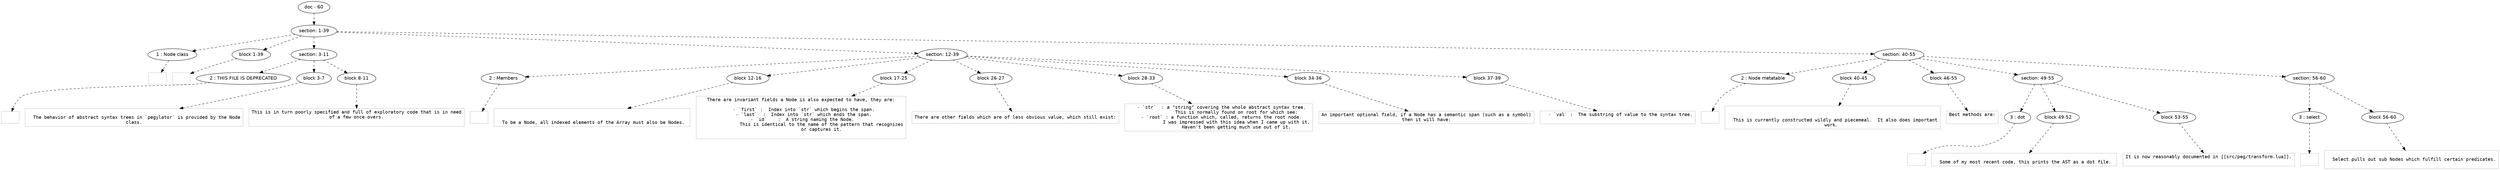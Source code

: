 digraph hierarchy {

node [fontname=Helvetica]
edge [style=dashed]

doc_0 [label="doc - 60"]


doc_0 -> { section_1}
{rank=same; section_1}

section_1 [label="section: 1-39"]


section_1 -> { header_2 block_3 section_4 section_5 section_6}
{rank=same; header_2 block_3 section_4 section_5 section_6}

header_2 [label="1 : Node class"]

block_3 [label="block 1-39"]

section_4 [label="section: 3-11"]

section_5 [label="section: 12-39"]

section_6 [label="section: 40-55"]


header_2 -> leaf_7
leaf_7  [color=Gray,shape=rectangle,fontname=Inconsolata,label=""]
block_3 -> leaf_8
leaf_8  [color=Gray,shape=rectangle,fontname=Inconsolata,label=""]
section_4 -> { header_9 block_10 block_11}
{rank=same; header_9 block_10 block_11}

header_9 [label="2 : THIS FILE IS DEPRECATED"]

block_10 [label="block 3-7"]

block_11 [label="block 8-11"]


header_9 -> leaf_12
leaf_12  [color=Gray,shape=rectangle,fontname=Inconsolata,label=""]
block_10 -> leaf_13
leaf_13  [color=Gray,shape=rectangle,fontname=Inconsolata,label="
  The behavior of abstract syntax trees in `pegylator` is provided by the Node
class.
"]
block_11 -> leaf_14
leaf_14  [color=Gray,shape=rectangle,fontname=Inconsolata,label="This is in turn poorly specified and full of exploratory code that is in need
of a few once-overs.

"]
section_5 -> { header_15 block_16 block_17 block_18 block_19 block_20 block_21}
{rank=same; header_15 block_16 block_17 block_18 block_19 block_20 block_21}

header_15 [label="2 : Members"]

block_16 [label="block 12-16"]

block_17 [label="block 17-25"]

block_18 [label="block 26-27"]

block_19 [label="block 28-33"]

block_20 [label="block 34-36"]

block_21 [label="block 37-39"]


header_15 -> leaf_22
leaf_22  [color=Gray,shape=rectangle,fontname=Inconsolata,label=""]
block_16 -> leaf_23
leaf_23  [color=Gray,shape=rectangle,fontname=Inconsolata,label="

  To be a Node, all indexed elements of the Array must also be Nodes. 
"]
block_17 -> leaf_24
leaf_24  [color=Gray,shape=rectangle,fontname=Inconsolata,label="There are invariant fields a Node is also expected to have, they are:
 
  - `first` :  Index into `str` which begins the span.
  - `last`  :  Index into `str` which ends the span.
  - `id`    :  A string naming the Node. 
               This is identical to the name of the pattern that recognizes
               or captures it.

"]
block_18 -> leaf_25
leaf_25  [color=Gray,shape=rectangle,fontname=Inconsolata,label="There are other fields which are of less obvious value, which still exist:
"]
block_19 -> leaf_26
leaf_26  [color=Gray,shape=rectangle,fontname=Inconsolata,label="  - `str`  : a \"string\" covering the whole abstract syntax tree.
             This is normally found on root for which see:
  - `root` : a function which, called, returns the root node.
             I was impressed with this idea when I came up with it.
             Haven't been getting much use out of it.
"]
block_20 -> leaf_27
leaf_27  [color=Gray,shape=rectangle,fontname=Inconsolata,label="An important optional field, if a Node has a semantic span (such as a symbol)
then it will have:
"]
block_21 -> leaf_28
leaf_28  [color=Gray,shape=rectangle,fontname=Inconsolata,label="  - `val` :  The substring of value to the syntax tree.

"]
section_6 -> { header_29 block_30 block_31 section_32 section_33}
{rank=same; header_29 block_30 block_31 section_32 section_33}

header_29 [label="2 : Node metatable"]

block_30 [label="block 40-45"]

block_31 [label="block 46-55"]

section_32 [label="section: 49-55"]

section_33 [label="section: 56-60"]


header_29 -> leaf_34
leaf_34  [color=Gray,shape=rectangle,fontname=Inconsolata,label=""]
block_30 -> leaf_35
leaf_35  [color=Gray,shape=rectangle,fontname=Inconsolata,label="

  This is currently constructed wildly and piecemeal.  It also does important
work. 
"]
block_31 -> leaf_36
leaf_36  [color=Gray,shape=rectangle,fontname=Inconsolata,label="Best methods are:

"]
section_32 -> { header_37 block_38 block_39}
{rank=same; header_37 block_38 block_39}

header_37 [label="3 : dot"]

block_38 [label="block 49-52"]

block_39 [label="block 53-55"]


header_37 -> leaf_40
leaf_40  [color=Gray,shape=rectangle,fontname=Inconsolata,label=""]
block_38 -> leaf_41
leaf_41  [color=Gray,shape=rectangle,fontname=Inconsolata,label="
  Some of my most recent code, this prints the AST as a dot file. 
"]
block_39 -> leaf_42
leaf_42  [color=Gray,shape=rectangle,fontname=Inconsolata,label="It is now reasonably documented in [[src/peg/transform.lua]].

"]
section_33 -> { header_43 block_44}
{rank=same; header_43 block_44}

header_43 [label="3 : select"]

block_44 [label="block 56-60"]


header_43 -> leaf_45
leaf_45  [color=Gray,shape=rectangle,fontname=Inconsolata,label=""]
block_44 -> leaf_46
leaf_46  [color=Gray,shape=rectangle,fontname=Inconsolata,label="
  Select pulls out sub Nodes which fulfill certain predicates.

"]

}
